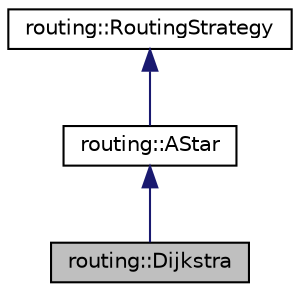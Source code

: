 digraph "routing::Dijkstra"
{
 // LATEX_PDF_SIZE
  edge [fontname="Helvetica",fontsize="10",labelfontname="Helvetica",labelfontsize="10"];
  node [fontname="Helvetica",fontsize="10",shape=record];
  Node1 [label="routing::Dijkstra",height=0.2,width=0.4,color="black", fillcolor="grey75", style="filled", fontcolor="black",tooltip=" "];
  Node2 -> Node1 [dir="back",color="midnightblue",fontsize="10",style="solid"];
  Node2 [label="routing::AStar",height=0.2,width=0.4,color="black", fillcolor="white", style="filled",URL="$classrouting_1_1AStar.html",tooltip=" "];
  Node3 -> Node2 [dir="back",color="midnightblue",fontsize="10",style="solid"];
  Node3 [label="routing::RoutingStrategy",height=0.2,width=0.4,color="black", fillcolor="white", style="filled",URL="$classrouting_1_1RoutingStrategy.html",tooltip=" "];
}
